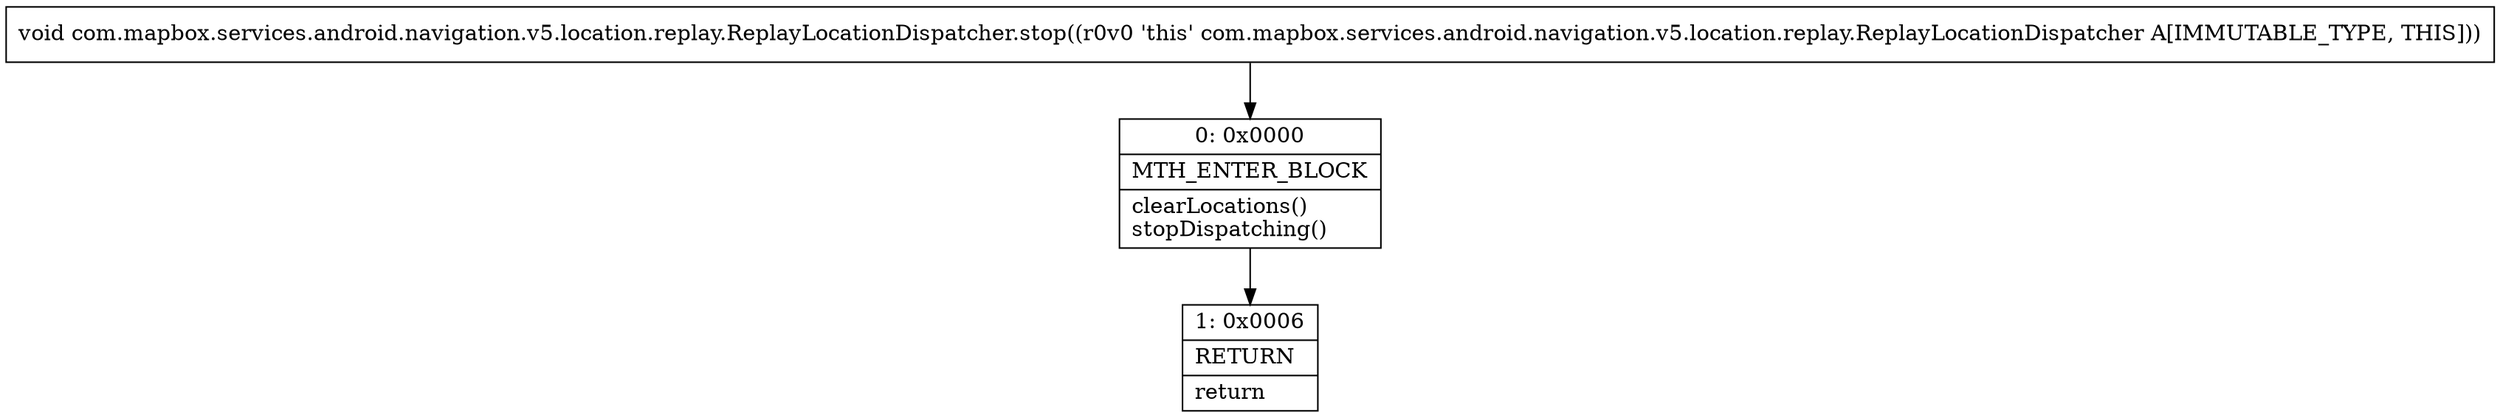 digraph "CFG forcom.mapbox.services.android.navigation.v5.location.replay.ReplayLocationDispatcher.stop()V" {
Node_0 [shape=record,label="{0\:\ 0x0000|MTH_ENTER_BLOCK\l|clearLocations()\lstopDispatching()\l}"];
Node_1 [shape=record,label="{1\:\ 0x0006|RETURN\l|return\l}"];
MethodNode[shape=record,label="{void com.mapbox.services.android.navigation.v5.location.replay.ReplayLocationDispatcher.stop((r0v0 'this' com.mapbox.services.android.navigation.v5.location.replay.ReplayLocationDispatcher A[IMMUTABLE_TYPE, THIS])) }"];
MethodNode -> Node_0;
Node_0 -> Node_1;
}

